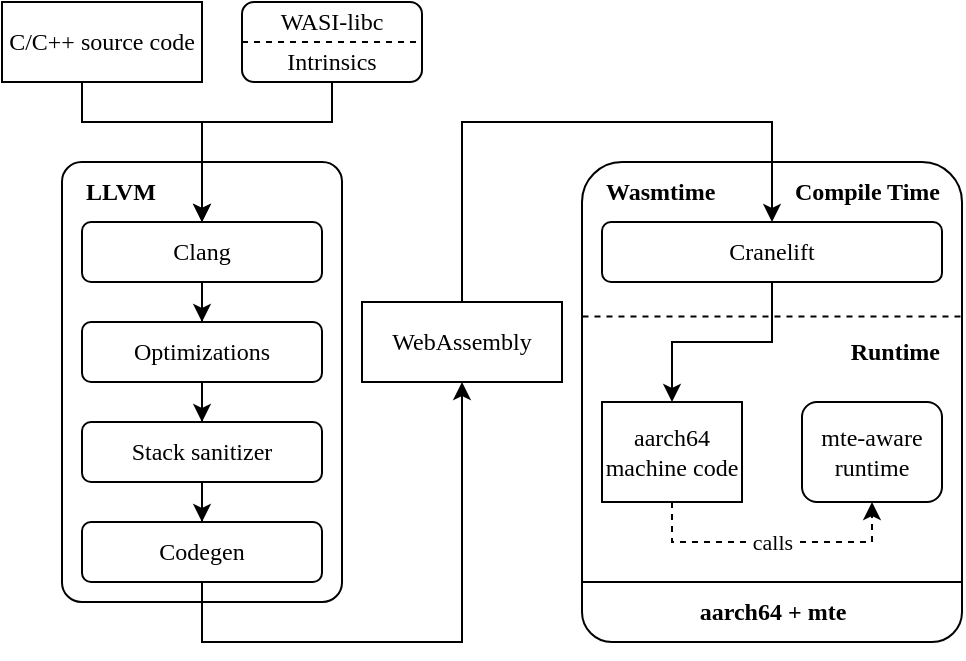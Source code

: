 <mxfile version="22.1.16" type="device">
  <diagram name="Page-1" id="WYB66Dv_T5oNxg7J8qw1">
    <mxGraphModel dx="928" dy="833" grid="1" gridSize="10" guides="1" tooltips="1" connect="1" arrows="1" fold="1" page="1" pageScale="1" pageWidth="850" pageHeight="1100" math="0" shadow="0">
      <root>
        <mxCell id="0" />
        <mxCell id="1" parent="0" />
        <mxCell id="cxAtfRaasT6_QiwZEYkY-37" value="" style="verticalLabelPosition=bottom;verticalAlign=top;html=1;shape=mxgraph.basic.rect;fillColor2=none;strokeWidth=1;size=20;indent=1.31;topLeftStyle=rounded;topRightStyle=rounded;" parent="1" vertex="1">
          <mxGeometry x="400" y="270" width="190" height="210" as="geometry" />
        </mxCell>
        <mxCell id="cxAtfRaasT6_QiwZEYkY-33" value="" style="rounded=1;whiteSpace=wrap;html=1;" parent="1" vertex="1">
          <mxGeometry x="230" y="190" width="90" height="40" as="geometry" />
        </mxCell>
        <mxCell id="cxAtfRaasT6_QiwZEYkY-1" value="" style="rounded=1;whiteSpace=wrap;html=1;arcSize=7;fontFamily=Computer Modern;fontSource=https%3A%2F%2Ffonts.googleapis.com%2Fcss%3Ffamily%3DComputer%2BModern;" parent="1" vertex="1">
          <mxGeometry x="140" y="270" width="140" height="220" as="geometry" />
        </mxCell>
        <mxCell id="cxAtfRaasT6_QiwZEYkY-2" value="LLVM" style="text;html=1;align=left;verticalAlign=middle;resizable=0;points=[];autosize=1;strokeColor=none;fillColor=none;fontStyle=1;fontFamily=Computer Modern;fontSource=https%3A%2F%2Ffonts.googleapis.com%2Fcss%3Ffamily%3DComputer%2BModern;" parent="1" vertex="1">
          <mxGeometry x="150" y="270" width="60" height="30" as="geometry" />
        </mxCell>
        <mxCell id="cxAtfRaasT6_QiwZEYkY-16" style="edgeStyle=orthogonalEdgeStyle;rounded=0;orthogonalLoop=1;jettySize=auto;html=1;entryX=0.5;entryY=0;entryDx=0;entryDy=0;" parent="1" source="cxAtfRaasT6_QiwZEYkY-3" target="cxAtfRaasT6_QiwZEYkY-7" edge="1">
          <mxGeometry relative="1" as="geometry">
            <Array as="points">
              <mxPoint x="150" y="250" />
              <mxPoint x="210" y="250" />
            </Array>
          </mxGeometry>
        </mxCell>
        <mxCell id="cxAtfRaasT6_QiwZEYkY-3" value="C/C++ source code" style="rounded=0;whiteSpace=wrap;html=1;fontFamily=Computer Modern;fontSource=https%3A%2F%2Ffonts.googleapis.com%2Fcss%3Ffamily%3DComputer%2BModern;" parent="1" vertex="1">
          <mxGeometry x="110" y="190" width="100" height="40" as="geometry" />
        </mxCell>
        <mxCell id="cxAtfRaasT6_QiwZEYkY-17" style="edgeStyle=orthogonalEdgeStyle;rounded=0;orthogonalLoop=1;jettySize=auto;html=1;entryX=0.5;entryY=0;entryDx=0;entryDy=0;" parent="1" source="cxAtfRaasT6_QiwZEYkY-4" target="cxAtfRaasT6_QiwZEYkY-7" edge="1">
          <mxGeometry relative="1" as="geometry">
            <mxPoint x="400" y="290" as="targetPoint" />
            <Array as="points">
              <mxPoint x="275" y="250" />
              <mxPoint x="210" y="250" />
            </Array>
          </mxGeometry>
        </mxCell>
        <mxCell id="cxAtfRaasT6_QiwZEYkY-4" value="Intrinsics" style="rounded=0;whiteSpace=wrap;html=1;fontFamily=Computer Modern;fontSource=https%3A%2F%2Ffonts.googleapis.com%2Fcss%3Ffamily%3DComputer%2BModern;strokeColor=none;fillColor=none;" parent="1" vertex="1">
          <mxGeometry x="230" y="210" width="90" height="20" as="geometry" />
        </mxCell>
        <mxCell id="cxAtfRaasT6_QiwZEYkY-13" style="edgeStyle=orthogonalEdgeStyle;rounded=0;orthogonalLoop=1;jettySize=auto;html=1;entryX=0.5;entryY=0;entryDx=0;entryDy=0;" parent="1" source="cxAtfRaasT6_QiwZEYkY-7" target="cxAtfRaasT6_QiwZEYkY-10" edge="1">
          <mxGeometry relative="1" as="geometry" />
        </mxCell>
        <mxCell id="cxAtfRaasT6_QiwZEYkY-7" value="Clang" style="rounded=1;whiteSpace=wrap;html=1;fontFamily=Computer Modern;fontSource=https%3A%2F%2Ffonts.googleapis.com%2Fcss%3Ffamily%3DComputer%2BModern;" parent="1" vertex="1">
          <mxGeometry x="150" y="300" width="120" height="30" as="geometry" />
        </mxCell>
        <mxCell id="cxAtfRaasT6_QiwZEYkY-14" style="edgeStyle=orthogonalEdgeStyle;rounded=0;orthogonalLoop=1;jettySize=auto;html=1;entryX=0.5;entryY=0;entryDx=0;entryDy=0;" parent="1" source="cxAtfRaasT6_QiwZEYkY-10" target="cxAtfRaasT6_QiwZEYkY-11" edge="1">
          <mxGeometry relative="1" as="geometry" />
        </mxCell>
        <mxCell id="cxAtfRaasT6_QiwZEYkY-10" value="Optimizations" style="rounded=1;whiteSpace=wrap;html=1;fontFamily=Computer Modern;fontSource=https%3A%2F%2Ffonts.googleapis.com%2Fcss%3Ffamily%3DComputer%2BModern;" parent="1" vertex="1">
          <mxGeometry x="150" y="350" width="120" height="30" as="geometry" />
        </mxCell>
        <mxCell id="cxAtfRaasT6_QiwZEYkY-15" style="edgeStyle=orthogonalEdgeStyle;rounded=0;orthogonalLoop=1;jettySize=auto;html=1;entryX=0.5;entryY=0;entryDx=0;entryDy=0;" parent="1" source="cxAtfRaasT6_QiwZEYkY-11" target="cxAtfRaasT6_QiwZEYkY-12" edge="1">
          <mxGeometry relative="1" as="geometry" />
        </mxCell>
        <mxCell id="cxAtfRaasT6_QiwZEYkY-11" value="Stack sanitizer" style="rounded=1;whiteSpace=wrap;html=1;fontStyle=0;fontFamily=Computer Modern;fontSource=https%3A%2F%2Ffonts.googleapis.com%2Fcss%3Ffamily%3DComputer%2BModern;" parent="1" vertex="1">
          <mxGeometry x="150" y="400" width="120" height="30" as="geometry" />
        </mxCell>
        <mxCell id="cxAtfRaasT6_QiwZEYkY-22" style="edgeStyle=orthogonalEdgeStyle;rounded=0;orthogonalLoop=1;jettySize=auto;html=1;entryX=0.5;entryY=1;entryDx=0;entryDy=0;" parent="1" source="cxAtfRaasT6_QiwZEYkY-12" target="cxAtfRaasT6_QiwZEYkY-19" edge="1">
          <mxGeometry relative="1" as="geometry">
            <Array as="points">
              <mxPoint x="210" y="510" />
              <mxPoint x="340" y="510" />
            </Array>
          </mxGeometry>
        </mxCell>
        <mxCell id="cxAtfRaasT6_QiwZEYkY-12" value="Codegen" style="rounded=1;whiteSpace=wrap;html=1;fontStyle=0;fontFamily=Computer Modern;fontSource=https%3A%2F%2Ffonts.googleapis.com%2Fcss%3Ffamily%3DComputer%2BModern;" parent="1" vertex="1">
          <mxGeometry x="150" y="450" width="120" height="30" as="geometry" />
        </mxCell>
        <mxCell id="cxAtfRaasT6_QiwZEYkY-25" style="edgeStyle=orthogonalEdgeStyle;rounded=0;orthogonalLoop=1;jettySize=auto;html=1;entryX=0.5;entryY=0;entryDx=0;entryDy=0;" parent="1" source="cxAtfRaasT6_QiwZEYkY-19" target="cxAtfRaasT6_QiwZEYkY-24" edge="1">
          <mxGeometry relative="1" as="geometry">
            <Array as="points">
              <mxPoint x="340" y="250" />
              <mxPoint x="495" y="250" />
            </Array>
          </mxGeometry>
        </mxCell>
        <mxCell id="cxAtfRaasT6_QiwZEYkY-19" value="WebAssembly" style="rounded=0;whiteSpace=wrap;html=1;fontFamily=Computer Modern;fontSource=https%3A%2F%2Ffonts.googleapis.com%2Fcss%3Ffamily%3DComputer%2BModern;" parent="1" vertex="1">
          <mxGeometry x="290" y="340" width="100" height="40" as="geometry" />
        </mxCell>
        <mxCell id="cxAtfRaasT6_QiwZEYkY-21" value="WASI-libc" style="rounded=0;whiteSpace=wrap;html=1;fontFamily=Computer Modern;fontSource=https%3A%2F%2Ffonts.googleapis.com%2Fcss%3Ffamily%3DComputer%2BModern;strokeColor=none;fillColor=none;" parent="1" vertex="1">
          <mxGeometry x="230" y="190" width="90" height="20" as="geometry" />
        </mxCell>
        <mxCell id="cxAtfRaasT6_QiwZEYkY-23" value="Compile Time" style="text;html=1;align=right;verticalAlign=middle;resizable=0;points=[];autosize=1;strokeColor=none;fillColor=none;fontStyle=1;fontFamily=Computer Modern;fontSource=https%3A%2F%2Ffonts.googleapis.com%2Fcss%3Ffamily%3DComputer%2BModern;" parent="1" vertex="1">
          <mxGeometry x="480" y="270" width="100" height="30" as="geometry" />
        </mxCell>
        <mxCell id="cxAtfRaasT6_QiwZEYkY-28" style="edgeStyle=orthogonalEdgeStyle;rounded=0;orthogonalLoop=1;jettySize=auto;html=1;entryX=0.5;entryY=0;entryDx=0;entryDy=0;" parent="1" source="cxAtfRaasT6_QiwZEYkY-24" target="cxAtfRaasT6_QiwZEYkY-26" edge="1">
          <mxGeometry relative="1" as="geometry" />
        </mxCell>
        <mxCell id="cxAtfRaasT6_QiwZEYkY-24" value="Cranelift" style="rounded=1;whiteSpace=wrap;html=1;fontFamily=Computer Modern;fontSource=https%3A%2F%2Ffonts.googleapis.com%2Fcss%3Ffamily%3DComputer%2BModern;" parent="1" vertex="1">
          <mxGeometry x="410" y="300" width="170" height="30" as="geometry" />
        </mxCell>
        <mxCell id="cxAtfRaasT6_QiwZEYkY-32" value="calls" style="edgeStyle=orthogonalEdgeStyle;rounded=0;orthogonalLoop=1;jettySize=auto;html=1;entryX=0.5;entryY=1;entryDx=0;entryDy=0;dashed=1;fontFamily=Computer Modern;fontSource=https%3A%2F%2Ffonts.googleapis.com%2Fcss%3Ffamily%3DComputer%2BModern;" parent="1" source="cxAtfRaasT6_QiwZEYkY-26" target="cxAtfRaasT6_QiwZEYkY-29" edge="1">
          <mxGeometry relative="1" as="geometry">
            <Array as="points">
              <mxPoint x="445" y="460" />
              <mxPoint x="545" y="460" />
            </Array>
          </mxGeometry>
        </mxCell>
        <mxCell id="cxAtfRaasT6_QiwZEYkY-26" value="aarch64 machine code" style="rounded=0;whiteSpace=wrap;html=1;fontFamily=Computer Modern;fontSource=https%3A%2F%2Ffonts.googleapis.com%2Fcss%3Ffamily%3DComputer%2BModern;" parent="1" vertex="1">
          <mxGeometry x="410" y="390" width="70" height="50" as="geometry" />
        </mxCell>
        <mxCell id="cxAtfRaasT6_QiwZEYkY-29" value="mte-aware runtime" style="rounded=1;whiteSpace=wrap;html=1;fontFamily=Computer Modern;fontSource=https%3A%2F%2Ffonts.googleapis.com%2Fcss%3Ffamily%3DComputer%2BModern;" parent="1" vertex="1">
          <mxGeometry x="510" y="390" width="70" height="50" as="geometry" />
        </mxCell>
        <mxCell id="cxAtfRaasT6_QiwZEYkY-34" value="" style="endArrow=none;dashed=1;html=1;rounded=0;exitX=0;exitY=0;exitDx=0;exitDy=0;entryX=1;entryY=1;entryDx=0;entryDy=0;" parent="1" source="cxAtfRaasT6_QiwZEYkY-4" target="cxAtfRaasT6_QiwZEYkY-21" edge="1">
          <mxGeometry width="50" height="50" relative="1" as="geometry">
            <mxPoint x="350" y="410" as="sourcePoint" />
            <mxPoint x="400" y="360" as="targetPoint" />
          </mxGeometry>
        </mxCell>
        <mxCell id="cxAtfRaasT6_QiwZEYkY-36" value="" style="verticalLabelPosition=bottom;verticalAlign=top;html=1;shape=mxgraph.basic.rect;fillColor2=none;strokeWidth=1;size=20;indent=5;bottomLeftStyle=rounded;bottomRightStyle=rounded;fontFamily=Computer Modern;fontSource=https%3A%2F%2Ffonts.googleapis.com%2Fcss%3Ffamily%3DComputer%2BModern;" parent="1" vertex="1">
          <mxGeometry x="400" y="480" width="190" height="30" as="geometry" />
        </mxCell>
        <mxCell id="cxAtfRaasT6_QiwZEYkY-38" value="" style="endArrow=none;dashed=1;html=1;rounded=0;entryX=0.001;entryY=0.401;entryDx=0;entryDy=0;entryPerimeter=0;exitX=0.996;exitY=0.401;exitDx=0;exitDy=0;exitPerimeter=0;" parent="1" edge="1">
          <mxGeometry width="50" height="50" relative="1" as="geometry">
            <mxPoint x="589.24" y="347.21" as="sourcePoint" />
            <mxPoint x="400.19" y="347.21" as="targetPoint" />
          </mxGeometry>
        </mxCell>
        <mxCell id="cxAtfRaasT6_QiwZEYkY-39" value="aarch64 + mte" style="text;html=1;align=center;verticalAlign=middle;resizable=0;points=[];autosize=1;strokeColor=none;fillColor=none;fontStyle=1;fontFamily=Computer Modern;fontSource=https%3A%2F%2Ffonts.googleapis.com%2Fcss%3Ffamily%3DComputer%2BModern;" parent="1" vertex="1">
          <mxGeometry x="445" y="480" width="100" height="30" as="geometry" />
        </mxCell>
        <mxCell id="cxAtfRaasT6_QiwZEYkY-40" value="Wasmtime" style="text;html=1;align=left;verticalAlign=middle;resizable=0;points=[];autosize=1;strokeColor=none;fillColor=none;fontStyle=1;fontFamily=Computer Modern;fontSource=https%3A%2F%2Ffonts.googleapis.com%2Fcss%3Ffamily%3DComputer%2BModern;" parent="1" vertex="1">
          <mxGeometry x="410" y="270" width="80" height="30" as="geometry" />
        </mxCell>
        <mxCell id="cxAtfRaasT6_QiwZEYkY-41" value="Runtime" style="text;html=1;align=right;verticalAlign=middle;resizable=0;points=[];autosize=1;strokeColor=none;fillColor=none;fontStyle=1;fontFamily=Computer Modern;fontSource=https%3A%2F%2Ffonts.googleapis.com%2Fcss%3Ffamily%3DComputer%2BModern;" parent="1" vertex="1">
          <mxGeometry x="510" y="350" width="70" height="30" as="geometry" />
        </mxCell>
      </root>
    </mxGraphModel>
  </diagram>
</mxfile>
